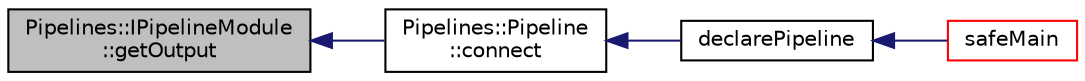 digraph "Pipelines::IPipelineModule::getOutput"
{
 // INTERACTIVE_SVG=YES
  edge [fontname="Helvetica",fontsize="10",labelfontname="Helvetica",labelfontsize="10"];
  node [fontname="Helvetica",fontsize="10",shape=record];
  rankdir="LR";
  Node1 [label="Pipelines::IPipelineModule\l::getOutput",height=0.2,width=0.4,color="black", fillcolor="grey75", style="filled", fontcolor="black"];
  Node1 -> Node2 [dir="back",color="midnightblue",fontsize="10",style="solid",fontname="Helvetica"];
  Node2 [label="Pipelines::Pipeline\l::connect",height=0.2,width=0.4,color="black", fillcolor="white", style="filled",URL="$class_pipelines_1_1_pipeline.html#a46ac7cb721c7dd0a8e185c84a607d155"];
  Node2 -> Node3 [dir="back",color="midnightblue",fontsize="10",style="solid",fontname="Helvetica"];
  Node3 [label="declarePipeline",height=0.2,width=0.4,color="black", fillcolor="white", style="filled",URL="$dashcastx_2pipeliner_8hpp.html#a61f5e929f8d1fe5fbcf5738d3002bcb2"];
  Node3 -> Node4 [dir="back",color="midnightblue",fontsize="10",style="solid",fontname="Helvetica"];
  Node4 [label="safeMain",height=0.2,width=0.4,color="red", fillcolor="white", style="filled",URL="$dashcastx_8cpp.html#aa400efc830b0819630294f736401c2f7"];
}

